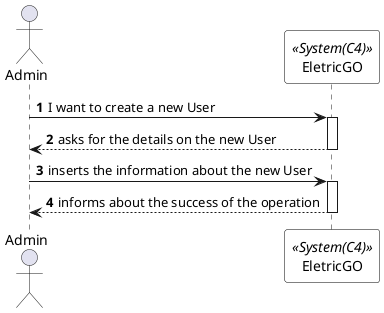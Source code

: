 @startuml createUserSSD
autonumber

skinparam sequence {
ParticipantBorderColor black
ParticipantBackgroundColor white
}

actor Admin as admin
participant EletricGO as system <<System(C4)>>


admin -> system: I want to create a new User
activate system

system --> admin: asks for the details on the new User
deactivate system

admin -> system: inserts the information about the new User
activate system

system --> admin: informs about the success of the operation
deactivate system


deactivate system
deactivate admin

@enduml